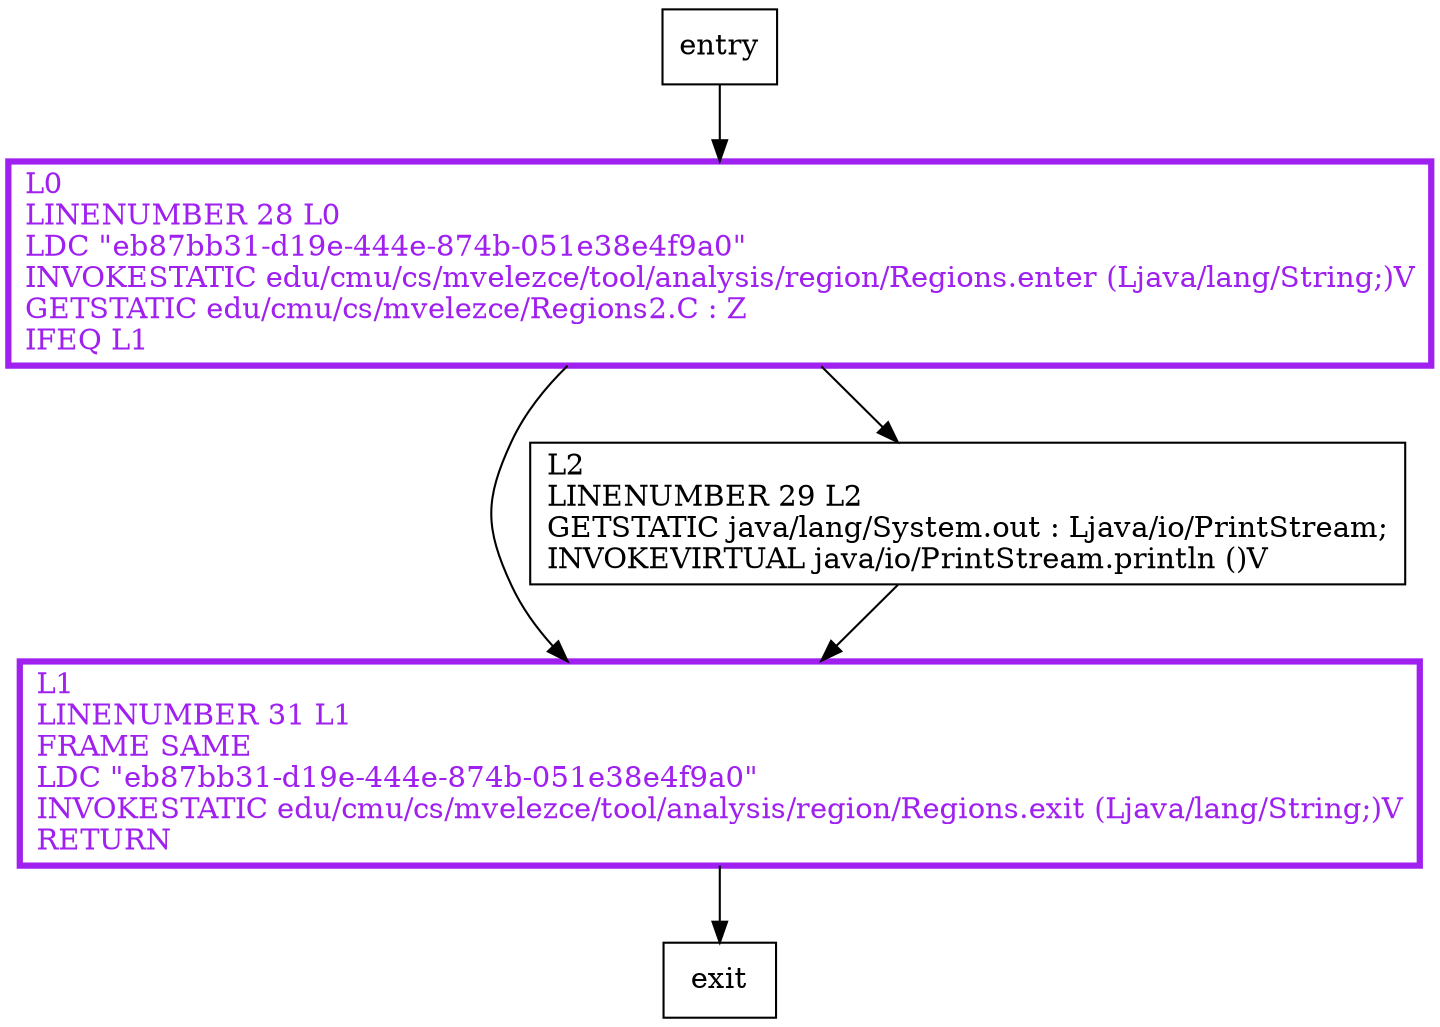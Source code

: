 digraph foo {
node [shape=record];
12039655 [label="L1\lLINENUMBER 31 L1\lFRAME SAME\lLDC \"eb87bb31-d19e-444e-874b-051e38e4f9a0\"\lINVOKESTATIC edu/cmu/cs/mvelezce/tool/analysis/region/Regions.exit (Ljava/lang/String;)V\lRETURN\l"];
715211706 [label="L2\lLINENUMBER 29 L2\lGETSTATIC java/lang/System.out : Ljava/io/PrintStream;\lINVOKEVIRTUAL java/io/PrintStream.println ()V\l"];
1597132191 [label="L0\lLINENUMBER 28 L0\lLDC \"eb87bb31-d19e-444e-874b-051e38e4f9a0\"\lINVOKESTATIC edu/cmu/cs/mvelezce/tool/analysis/region/Regions.enter (Ljava/lang/String;)V\lGETSTATIC edu/cmu/cs/mvelezce/Regions2.C : Z\lIFEQ L1\l"];
entry;
exit;
entry -> 1597132191;
12039655 -> exit;
715211706 -> 12039655;
1597132191 -> 12039655;
1597132191 -> 715211706;
12039655[fontcolor="purple", penwidth=3, color="purple"];
1597132191[fontcolor="purple", penwidth=3, color="purple"];
}

